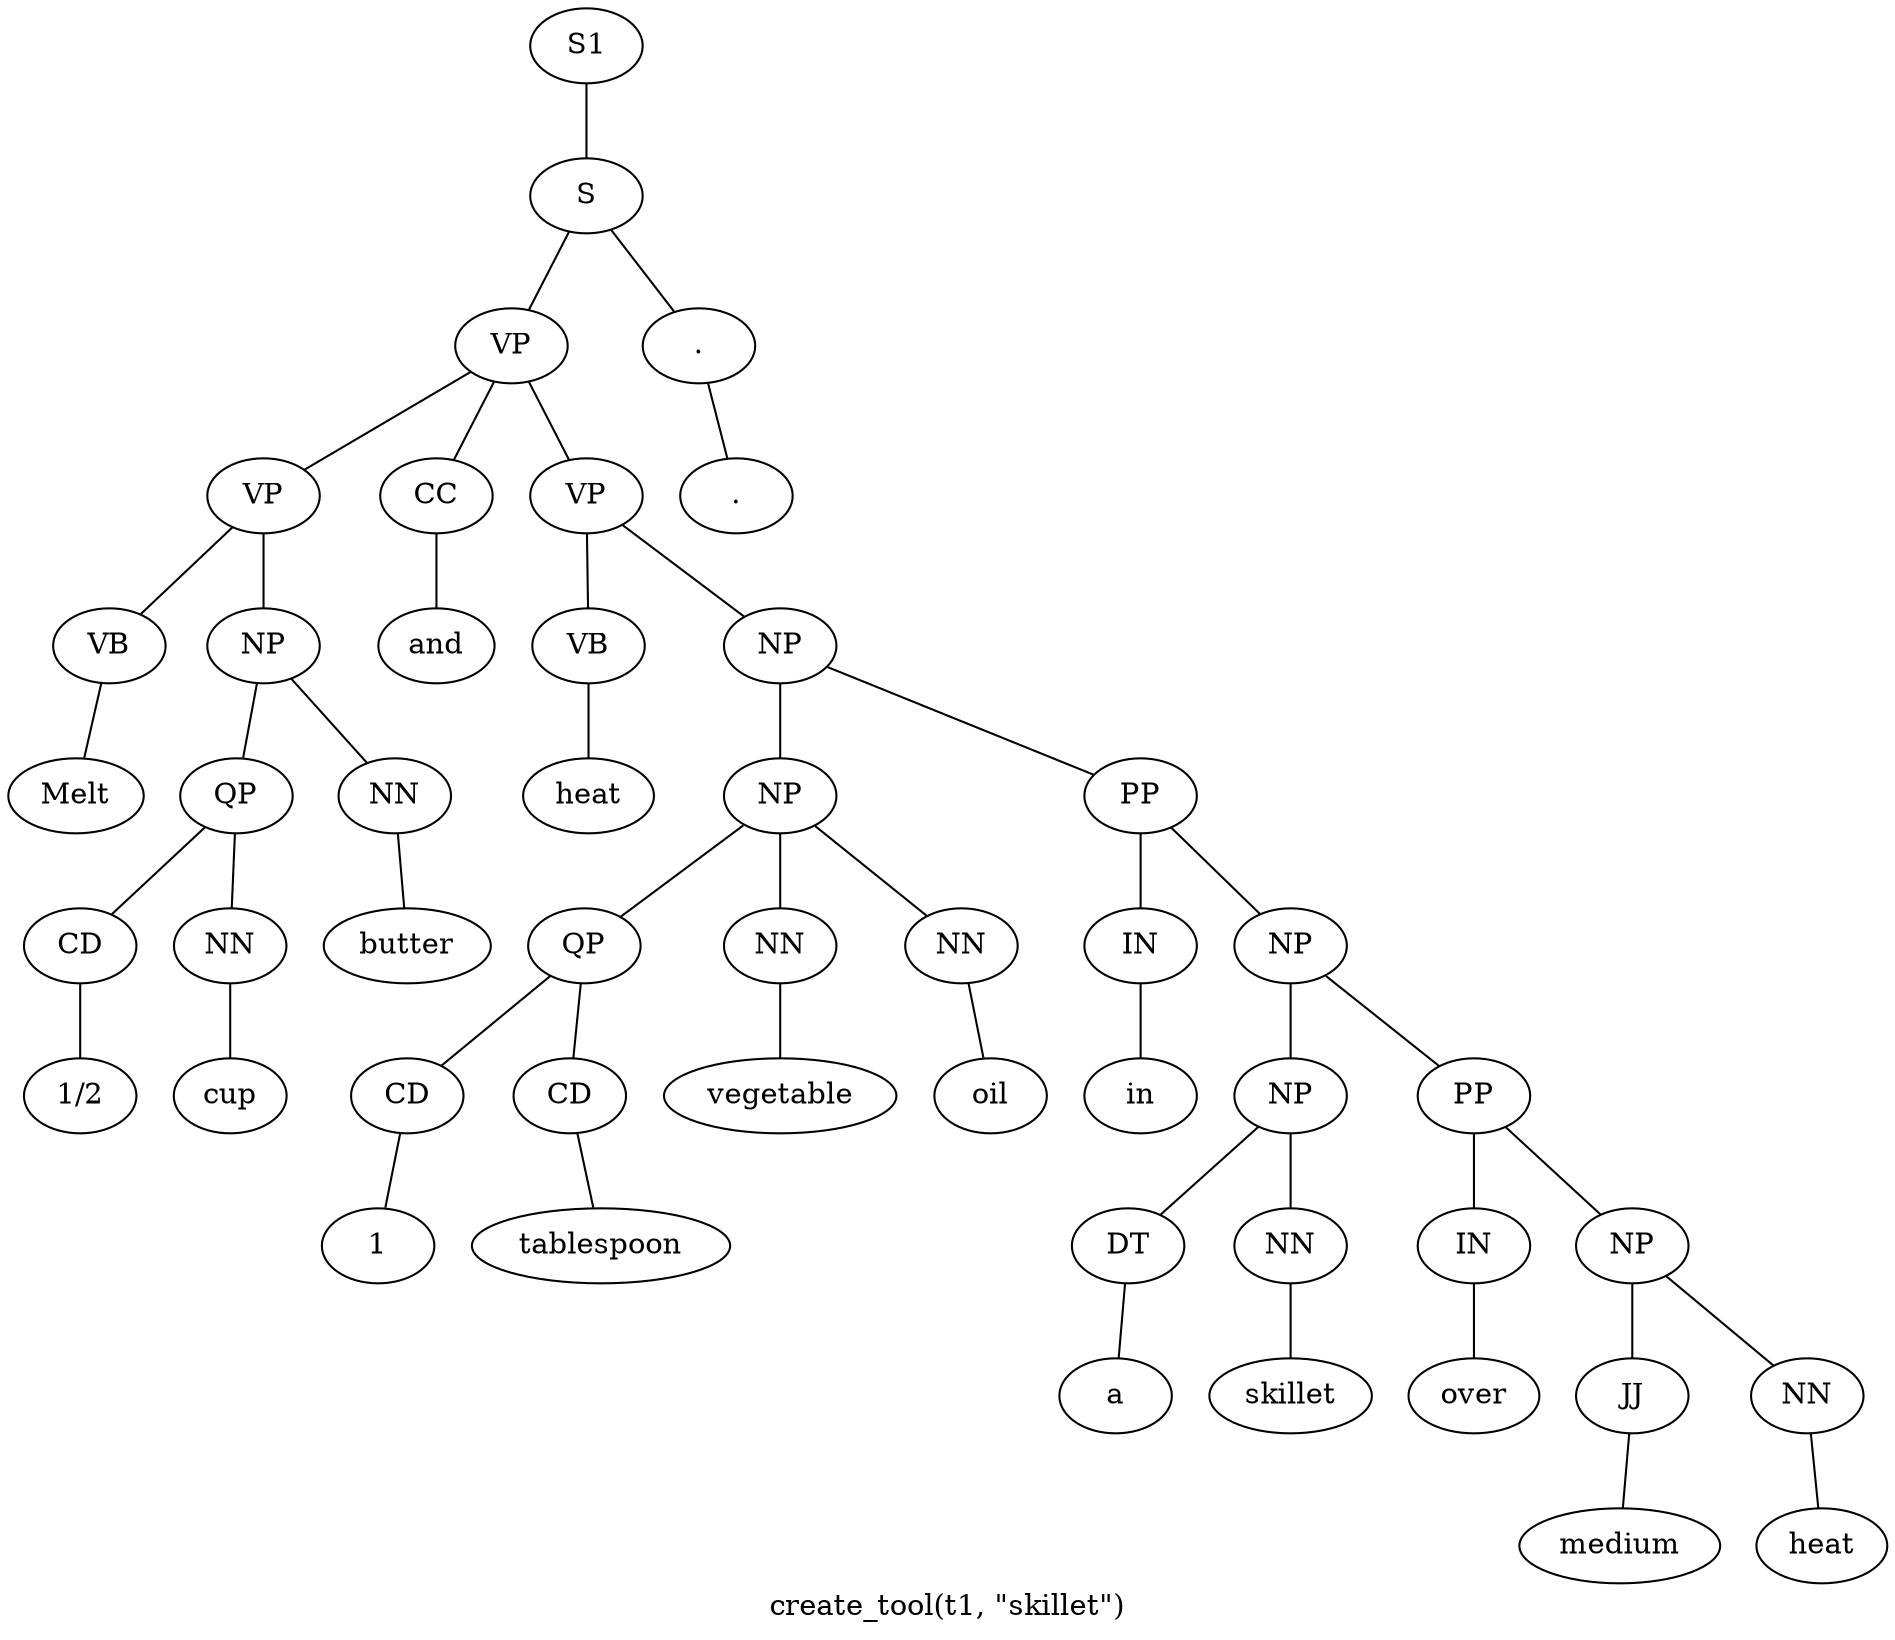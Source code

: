 graph SyntaxGraph {
	label = "create_tool(t1, \"skillet\")";
	Node0 [label="S1"];
	Node1 [label="S"];
	Node2 [label="VP"];
	Node3 [label="VP"];
	Node4 [label="VB"];
	Node5 [label="Melt"];
	Node6 [label="NP"];
	Node7 [label="QP"];
	Node8 [label="CD"];
	Node9 [label="1/2"];
	Node10 [label="NN"];
	Node11 [label="cup"];
	Node12 [label="NN"];
	Node13 [label="butter"];
	Node14 [label="CC"];
	Node15 [label="and"];
	Node16 [label="VP"];
	Node17 [label="VB"];
	Node18 [label="heat"];
	Node19 [label="NP"];
	Node20 [label="NP"];
	Node21 [label="QP"];
	Node22 [label="CD"];
	Node23 [label="1"];
	Node24 [label="CD"];
	Node25 [label="tablespoon"];
	Node26 [label="NN"];
	Node27 [label="vegetable"];
	Node28 [label="NN"];
	Node29 [label="oil"];
	Node30 [label="PP"];
	Node31 [label="IN"];
	Node32 [label="in"];
	Node33 [label="NP"];
	Node34 [label="NP"];
	Node35 [label="DT"];
	Node36 [label="a"];
	Node37 [label="NN"];
	Node38 [label="skillet"];
	Node39 [label="PP"];
	Node40 [label="IN"];
	Node41 [label="over"];
	Node42 [label="NP"];
	Node43 [label="JJ"];
	Node44 [label="medium"];
	Node45 [label="NN"];
	Node46 [label="heat"];
	Node47 [label="."];
	Node48 [label="."];

	Node0 -- Node1;
	Node1 -- Node2;
	Node1 -- Node47;
	Node2 -- Node3;
	Node2 -- Node14;
	Node2 -- Node16;
	Node3 -- Node4;
	Node3 -- Node6;
	Node4 -- Node5;
	Node6 -- Node7;
	Node6 -- Node12;
	Node7 -- Node8;
	Node7 -- Node10;
	Node8 -- Node9;
	Node10 -- Node11;
	Node12 -- Node13;
	Node14 -- Node15;
	Node16 -- Node17;
	Node16 -- Node19;
	Node17 -- Node18;
	Node19 -- Node20;
	Node19 -- Node30;
	Node20 -- Node21;
	Node20 -- Node26;
	Node20 -- Node28;
	Node21 -- Node22;
	Node21 -- Node24;
	Node22 -- Node23;
	Node24 -- Node25;
	Node26 -- Node27;
	Node28 -- Node29;
	Node30 -- Node31;
	Node30 -- Node33;
	Node31 -- Node32;
	Node33 -- Node34;
	Node33 -- Node39;
	Node34 -- Node35;
	Node34 -- Node37;
	Node35 -- Node36;
	Node37 -- Node38;
	Node39 -- Node40;
	Node39 -- Node42;
	Node40 -- Node41;
	Node42 -- Node43;
	Node42 -- Node45;
	Node43 -- Node44;
	Node45 -- Node46;
	Node47 -- Node48;
}